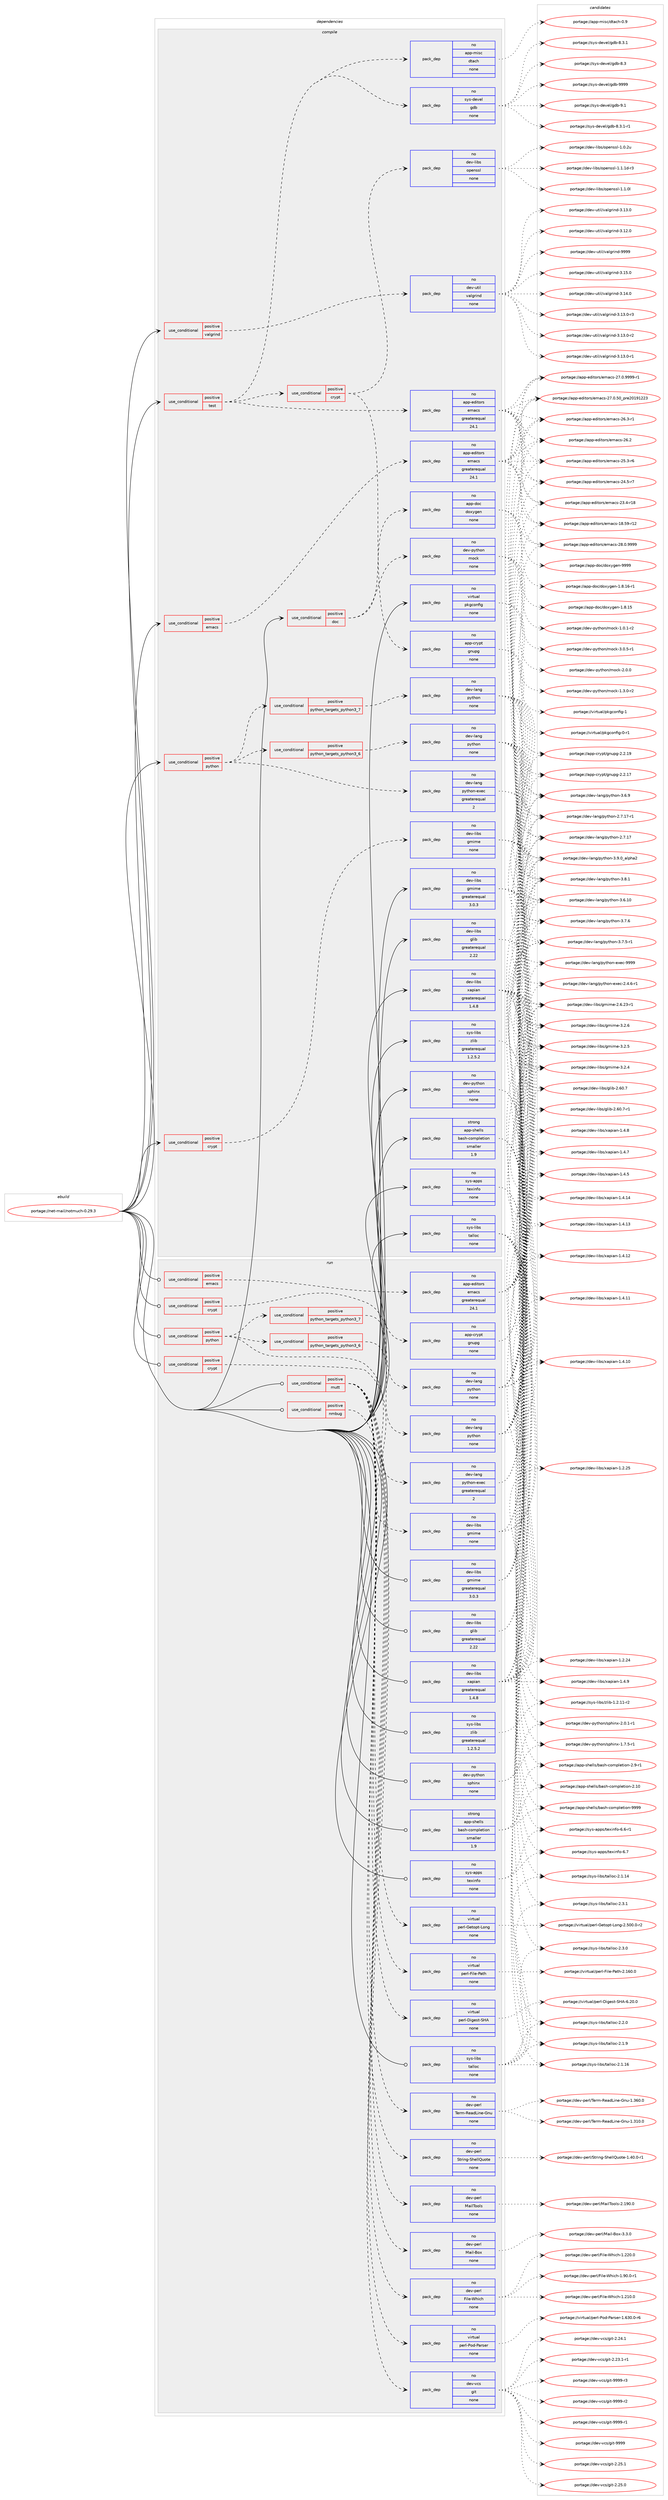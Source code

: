 digraph prolog {

# *************
# Graph options
# *************

newrank=true;
concentrate=true;
compound=true;
graph [rankdir=LR,fontname=Helvetica,fontsize=10,ranksep=1.5];#, ranksep=2.5, nodesep=0.2];
edge  [arrowhead=vee];
node  [fontname=Helvetica,fontsize=10];

# **********
# The ebuild
# **********

subgraph cluster_leftcol {
color=gray;
rank=same;
label=<<i>ebuild</i>>;
id [label="portage://net-mail/notmuch-0.29.3", color=red, width=4, href="../net-mail/notmuch-0.29.3.svg"];
}

# ****************
# The dependencies
# ****************

subgraph cluster_midcol {
color=gray;
label=<<i>dependencies</i>>;
subgraph cluster_compile {
fillcolor="#eeeeee";
style=filled;
label=<<i>compile</i>>;
subgraph cond26946 {
dependency128360 [label=<<TABLE BORDER="0" CELLBORDER="1" CELLSPACING="0" CELLPADDING="4"><TR><TD ROWSPAN="3" CELLPADDING="10">use_conditional</TD></TR><TR><TD>positive</TD></TR><TR><TD>crypt</TD></TR></TABLE>>, shape=none, color=red];
subgraph pack99250 {
dependency128361 [label=<<TABLE BORDER="0" CELLBORDER="1" CELLSPACING="0" CELLPADDING="4" WIDTH="220"><TR><TD ROWSPAN="6" CELLPADDING="30">pack_dep</TD></TR><TR><TD WIDTH="110">no</TD></TR><TR><TD>dev-libs</TD></TR><TR><TD>gmime</TD></TR><TR><TD>none</TD></TR><TR><TD></TD></TR></TABLE>>, shape=none, color=blue];
}
dependency128360:e -> dependency128361:w [weight=20,style="dashed",arrowhead="vee"];
}
id:e -> dependency128360:w [weight=20,style="solid",arrowhead="vee"];
subgraph cond26947 {
dependency128362 [label=<<TABLE BORDER="0" CELLBORDER="1" CELLSPACING="0" CELLPADDING="4"><TR><TD ROWSPAN="3" CELLPADDING="10">use_conditional</TD></TR><TR><TD>positive</TD></TR><TR><TD>doc</TD></TR></TABLE>>, shape=none, color=red];
subgraph pack99251 {
dependency128363 [label=<<TABLE BORDER="0" CELLBORDER="1" CELLSPACING="0" CELLPADDING="4" WIDTH="220"><TR><TD ROWSPAN="6" CELLPADDING="30">pack_dep</TD></TR><TR><TD WIDTH="110">no</TD></TR><TR><TD>app-doc</TD></TR><TR><TD>doxygen</TD></TR><TR><TD>none</TD></TR><TR><TD></TD></TR></TABLE>>, shape=none, color=blue];
}
dependency128362:e -> dependency128363:w [weight=20,style="dashed",arrowhead="vee"];
subgraph pack99252 {
dependency128364 [label=<<TABLE BORDER="0" CELLBORDER="1" CELLSPACING="0" CELLPADDING="4" WIDTH="220"><TR><TD ROWSPAN="6" CELLPADDING="30">pack_dep</TD></TR><TR><TD WIDTH="110">no</TD></TR><TR><TD>dev-python</TD></TR><TR><TD>mock</TD></TR><TR><TD>none</TD></TR><TR><TD></TD></TR></TABLE>>, shape=none, color=blue];
}
dependency128362:e -> dependency128364:w [weight=20,style="dashed",arrowhead="vee"];
}
id:e -> dependency128362:w [weight=20,style="solid",arrowhead="vee"];
subgraph cond26948 {
dependency128365 [label=<<TABLE BORDER="0" CELLBORDER="1" CELLSPACING="0" CELLPADDING="4"><TR><TD ROWSPAN="3" CELLPADDING="10">use_conditional</TD></TR><TR><TD>positive</TD></TR><TR><TD>emacs</TD></TR></TABLE>>, shape=none, color=red];
subgraph pack99253 {
dependency128366 [label=<<TABLE BORDER="0" CELLBORDER="1" CELLSPACING="0" CELLPADDING="4" WIDTH="220"><TR><TD ROWSPAN="6" CELLPADDING="30">pack_dep</TD></TR><TR><TD WIDTH="110">no</TD></TR><TR><TD>app-editors</TD></TR><TR><TD>emacs</TD></TR><TR><TD>greaterequal</TD></TR><TR><TD>24.1</TD></TR></TABLE>>, shape=none, color=blue];
}
dependency128365:e -> dependency128366:w [weight=20,style="dashed",arrowhead="vee"];
}
id:e -> dependency128365:w [weight=20,style="solid",arrowhead="vee"];
subgraph cond26949 {
dependency128367 [label=<<TABLE BORDER="0" CELLBORDER="1" CELLSPACING="0" CELLPADDING="4"><TR><TD ROWSPAN="3" CELLPADDING="10">use_conditional</TD></TR><TR><TD>positive</TD></TR><TR><TD>python</TD></TR></TABLE>>, shape=none, color=red];
subgraph cond26950 {
dependency128368 [label=<<TABLE BORDER="0" CELLBORDER="1" CELLSPACING="0" CELLPADDING="4"><TR><TD ROWSPAN="3" CELLPADDING="10">use_conditional</TD></TR><TR><TD>positive</TD></TR><TR><TD>python_targets_python3_6</TD></TR></TABLE>>, shape=none, color=red];
subgraph pack99254 {
dependency128369 [label=<<TABLE BORDER="0" CELLBORDER="1" CELLSPACING="0" CELLPADDING="4" WIDTH="220"><TR><TD ROWSPAN="6" CELLPADDING="30">pack_dep</TD></TR><TR><TD WIDTH="110">no</TD></TR><TR><TD>dev-lang</TD></TR><TR><TD>python</TD></TR><TR><TD>none</TD></TR><TR><TD></TD></TR></TABLE>>, shape=none, color=blue];
}
dependency128368:e -> dependency128369:w [weight=20,style="dashed",arrowhead="vee"];
}
dependency128367:e -> dependency128368:w [weight=20,style="dashed",arrowhead="vee"];
subgraph cond26951 {
dependency128370 [label=<<TABLE BORDER="0" CELLBORDER="1" CELLSPACING="0" CELLPADDING="4"><TR><TD ROWSPAN="3" CELLPADDING="10">use_conditional</TD></TR><TR><TD>positive</TD></TR><TR><TD>python_targets_python3_7</TD></TR></TABLE>>, shape=none, color=red];
subgraph pack99255 {
dependency128371 [label=<<TABLE BORDER="0" CELLBORDER="1" CELLSPACING="0" CELLPADDING="4" WIDTH="220"><TR><TD ROWSPAN="6" CELLPADDING="30">pack_dep</TD></TR><TR><TD WIDTH="110">no</TD></TR><TR><TD>dev-lang</TD></TR><TR><TD>python</TD></TR><TR><TD>none</TD></TR><TR><TD></TD></TR></TABLE>>, shape=none, color=blue];
}
dependency128370:e -> dependency128371:w [weight=20,style="dashed",arrowhead="vee"];
}
dependency128367:e -> dependency128370:w [weight=20,style="dashed",arrowhead="vee"];
subgraph pack99256 {
dependency128372 [label=<<TABLE BORDER="0" CELLBORDER="1" CELLSPACING="0" CELLPADDING="4" WIDTH="220"><TR><TD ROWSPAN="6" CELLPADDING="30">pack_dep</TD></TR><TR><TD WIDTH="110">no</TD></TR><TR><TD>dev-lang</TD></TR><TR><TD>python-exec</TD></TR><TR><TD>greaterequal</TD></TR><TR><TD>2</TD></TR></TABLE>>, shape=none, color=blue];
}
dependency128367:e -> dependency128372:w [weight=20,style="dashed",arrowhead="vee"];
}
id:e -> dependency128367:w [weight=20,style="solid",arrowhead="vee"];
subgraph cond26952 {
dependency128373 [label=<<TABLE BORDER="0" CELLBORDER="1" CELLSPACING="0" CELLPADDING="4"><TR><TD ROWSPAN="3" CELLPADDING="10">use_conditional</TD></TR><TR><TD>positive</TD></TR><TR><TD>test</TD></TR></TABLE>>, shape=none, color=red];
subgraph pack99257 {
dependency128374 [label=<<TABLE BORDER="0" CELLBORDER="1" CELLSPACING="0" CELLPADDING="4" WIDTH="220"><TR><TD ROWSPAN="6" CELLPADDING="30">pack_dep</TD></TR><TR><TD WIDTH="110">no</TD></TR><TR><TD>app-misc</TD></TR><TR><TD>dtach</TD></TR><TR><TD>none</TD></TR><TR><TD></TD></TR></TABLE>>, shape=none, color=blue];
}
dependency128373:e -> dependency128374:w [weight=20,style="dashed",arrowhead="vee"];
subgraph pack99258 {
dependency128375 [label=<<TABLE BORDER="0" CELLBORDER="1" CELLSPACING="0" CELLPADDING="4" WIDTH="220"><TR><TD ROWSPAN="6" CELLPADDING="30">pack_dep</TD></TR><TR><TD WIDTH="110">no</TD></TR><TR><TD>app-editors</TD></TR><TR><TD>emacs</TD></TR><TR><TD>greaterequal</TD></TR><TR><TD>24.1</TD></TR></TABLE>>, shape=none, color=blue];
}
dependency128373:e -> dependency128375:w [weight=20,style="dashed",arrowhead="vee"];
subgraph pack99259 {
dependency128376 [label=<<TABLE BORDER="0" CELLBORDER="1" CELLSPACING="0" CELLPADDING="4" WIDTH="220"><TR><TD ROWSPAN="6" CELLPADDING="30">pack_dep</TD></TR><TR><TD WIDTH="110">no</TD></TR><TR><TD>sys-devel</TD></TR><TR><TD>gdb</TD></TR><TR><TD>none</TD></TR><TR><TD></TD></TR></TABLE>>, shape=none, color=blue];
}
dependency128373:e -> dependency128376:w [weight=20,style="dashed",arrowhead="vee"];
subgraph cond26953 {
dependency128377 [label=<<TABLE BORDER="0" CELLBORDER="1" CELLSPACING="0" CELLPADDING="4"><TR><TD ROWSPAN="3" CELLPADDING="10">use_conditional</TD></TR><TR><TD>positive</TD></TR><TR><TD>crypt</TD></TR></TABLE>>, shape=none, color=red];
subgraph pack99260 {
dependency128378 [label=<<TABLE BORDER="0" CELLBORDER="1" CELLSPACING="0" CELLPADDING="4" WIDTH="220"><TR><TD ROWSPAN="6" CELLPADDING="30">pack_dep</TD></TR><TR><TD WIDTH="110">no</TD></TR><TR><TD>app-crypt</TD></TR><TR><TD>gnupg</TD></TR><TR><TD>none</TD></TR><TR><TD></TD></TR></TABLE>>, shape=none, color=blue];
}
dependency128377:e -> dependency128378:w [weight=20,style="dashed",arrowhead="vee"];
subgraph pack99261 {
dependency128379 [label=<<TABLE BORDER="0" CELLBORDER="1" CELLSPACING="0" CELLPADDING="4" WIDTH="220"><TR><TD ROWSPAN="6" CELLPADDING="30">pack_dep</TD></TR><TR><TD WIDTH="110">no</TD></TR><TR><TD>dev-libs</TD></TR><TR><TD>openssl</TD></TR><TR><TD>none</TD></TR><TR><TD></TD></TR></TABLE>>, shape=none, color=blue];
}
dependency128377:e -> dependency128379:w [weight=20,style="dashed",arrowhead="vee"];
}
dependency128373:e -> dependency128377:w [weight=20,style="dashed",arrowhead="vee"];
}
id:e -> dependency128373:w [weight=20,style="solid",arrowhead="vee"];
subgraph cond26954 {
dependency128380 [label=<<TABLE BORDER="0" CELLBORDER="1" CELLSPACING="0" CELLPADDING="4"><TR><TD ROWSPAN="3" CELLPADDING="10">use_conditional</TD></TR><TR><TD>positive</TD></TR><TR><TD>valgrind</TD></TR></TABLE>>, shape=none, color=red];
subgraph pack99262 {
dependency128381 [label=<<TABLE BORDER="0" CELLBORDER="1" CELLSPACING="0" CELLPADDING="4" WIDTH="220"><TR><TD ROWSPAN="6" CELLPADDING="30">pack_dep</TD></TR><TR><TD WIDTH="110">no</TD></TR><TR><TD>dev-util</TD></TR><TR><TD>valgrind</TD></TR><TR><TD>none</TD></TR><TR><TD></TD></TR></TABLE>>, shape=none, color=blue];
}
dependency128380:e -> dependency128381:w [weight=20,style="dashed",arrowhead="vee"];
}
id:e -> dependency128380:w [weight=20,style="solid",arrowhead="vee"];
subgraph pack99263 {
dependency128382 [label=<<TABLE BORDER="0" CELLBORDER="1" CELLSPACING="0" CELLPADDING="4" WIDTH="220"><TR><TD ROWSPAN="6" CELLPADDING="30">pack_dep</TD></TR><TR><TD WIDTH="110">no</TD></TR><TR><TD>dev-libs</TD></TR><TR><TD>glib</TD></TR><TR><TD>greaterequal</TD></TR><TR><TD>2.22</TD></TR></TABLE>>, shape=none, color=blue];
}
id:e -> dependency128382:w [weight=20,style="solid",arrowhead="vee"];
subgraph pack99264 {
dependency128383 [label=<<TABLE BORDER="0" CELLBORDER="1" CELLSPACING="0" CELLPADDING="4" WIDTH="220"><TR><TD ROWSPAN="6" CELLPADDING="30">pack_dep</TD></TR><TR><TD WIDTH="110">no</TD></TR><TR><TD>dev-libs</TD></TR><TR><TD>gmime</TD></TR><TR><TD>greaterequal</TD></TR><TR><TD>3.0.3</TD></TR></TABLE>>, shape=none, color=blue];
}
id:e -> dependency128383:w [weight=20,style="solid",arrowhead="vee"];
subgraph pack99265 {
dependency128384 [label=<<TABLE BORDER="0" CELLBORDER="1" CELLSPACING="0" CELLPADDING="4" WIDTH="220"><TR><TD ROWSPAN="6" CELLPADDING="30">pack_dep</TD></TR><TR><TD WIDTH="110">no</TD></TR><TR><TD>dev-libs</TD></TR><TR><TD>xapian</TD></TR><TR><TD>greaterequal</TD></TR><TR><TD>1.4.8</TD></TR></TABLE>>, shape=none, color=blue];
}
id:e -> dependency128384:w [weight=20,style="solid",arrowhead="vee"];
subgraph pack99266 {
dependency128385 [label=<<TABLE BORDER="0" CELLBORDER="1" CELLSPACING="0" CELLPADDING="4" WIDTH="220"><TR><TD ROWSPAN="6" CELLPADDING="30">pack_dep</TD></TR><TR><TD WIDTH="110">no</TD></TR><TR><TD>dev-python</TD></TR><TR><TD>sphinx</TD></TR><TR><TD>none</TD></TR><TR><TD></TD></TR></TABLE>>, shape=none, color=blue];
}
id:e -> dependency128385:w [weight=20,style="solid",arrowhead="vee"];
subgraph pack99267 {
dependency128386 [label=<<TABLE BORDER="0" CELLBORDER="1" CELLSPACING="0" CELLPADDING="4" WIDTH="220"><TR><TD ROWSPAN="6" CELLPADDING="30">pack_dep</TD></TR><TR><TD WIDTH="110">no</TD></TR><TR><TD>sys-apps</TD></TR><TR><TD>texinfo</TD></TR><TR><TD>none</TD></TR><TR><TD></TD></TR></TABLE>>, shape=none, color=blue];
}
id:e -> dependency128386:w [weight=20,style="solid",arrowhead="vee"];
subgraph pack99268 {
dependency128387 [label=<<TABLE BORDER="0" CELLBORDER="1" CELLSPACING="0" CELLPADDING="4" WIDTH="220"><TR><TD ROWSPAN="6" CELLPADDING="30">pack_dep</TD></TR><TR><TD WIDTH="110">no</TD></TR><TR><TD>sys-libs</TD></TR><TR><TD>talloc</TD></TR><TR><TD>none</TD></TR><TR><TD></TD></TR></TABLE>>, shape=none, color=blue];
}
id:e -> dependency128387:w [weight=20,style="solid",arrowhead="vee"];
subgraph pack99269 {
dependency128388 [label=<<TABLE BORDER="0" CELLBORDER="1" CELLSPACING="0" CELLPADDING="4" WIDTH="220"><TR><TD ROWSPAN="6" CELLPADDING="30">pack_dep</TD></TR><TR><TD WIDTH="110">no</TD></TR><TR><TD>sys-libs</TD></TR><TR><TD>zlib</TD></TR><TR><TD>greaterequal</TD></TR><TR><TD>1.2.5.2</TD></TR></TABLE>>, shape=none, color=blue];
}
id:e -> dependency128388:w [weight=20,style="solid",arrowhead="vee"];
subgraph pack99270 {
dependency128389 [label=<<TABLE BORDER="0" CELLBORDER="1" CELLSPACING="0" CELLPADDING="4" WIDTH="220"><TR><TD ROWSPAN="6" CELLPADDING="30">pack_dep</TD></TR><TR><TD WIDTH="110">no</TD></TR><TR><TD>virtual</TD></TR><TR><TD>pkgconfig</TD></TR><TR><TD>none</TD></TR><TR><TD></TD></TR></TABLE>>, shape=none, color=blue];
}
id:e -> dependency128389:w [weight=20,style="solid",arrowhead="vee"];
subgraph pack99271 {
dependency128390 [label=<<TABLE BORDER="0" CELLBORDER="1" CELLSPACING="0" CELLPADDING="4" WIDTH="220"><TR><TD ROWSPAN="6" CELLPADDING="30">pack_dep</TD></TR><TR><TD WIDTH="110">strong</TD></TR><TR><TD>app-shells</TD></TR><TR><TD>bash-completion</TD></TR><TR><TD>smaller</TD></TR><TR><TD>1.9</TD></TR></TABLE>>, shape=none, color=blue];
}
id:e -> dependency128390:w [weight=20,style="solid",arrowhead="vee"];
}
subgraph cluster_compileandrun {
fillcolor="#eeeeee";
style=filled;
label=<<i>compile and run</i>>;
}
subgraph cluster_run {
fillcolor="#eeeeee";
style=filled;
label=<<i>run</i>>;
subgraph cond26955 {
dependency128391 [label=<<TABLE BORDER="0" CELLBORDER="1" CELLSPACING="0" CELLPADDING="4"><TR><TD ROWSPAN="3" CELLPADDING="10">use_conditional</TD></TR><TR><TD>positive</TD></TR><TR><TD>crypt</TD></TR></TABLE>>, shape=none, color=red];
subgraph pack99272 {
dependency128392 [label=<<TABLE BORDER="0" CELLBORDER="1" CELLSPACING="0" CELLPADDING="4" WIDTH="220"><TR><TD ROWSPAN="6" CELLPADDING="30">pack_dep</TD></TR><TR><TD WIDTH="110">no</TD></TR><TR><TD>app-crypt</TD></TR><TR><TD>gnupg</TD></TR><TR><TD>none</TD></TR><TR><TD></TD></TR></TABLE>>, shape=none, color=blue];
}
dependency128391:e -> dependency128392:w [weight=20,style="dashed",arrowhead="vee"];
}
id:e -> dependency128391:w [weight=20,style="solid",arrowhead="odot"];
subgraph cond26956 {
dependency128393 [label=<<TABLE BORDER="0" CELLBORDER="1" CELLSPACING="0" CELLPADDING="4"><TR><TD ROWSPAN="3" CELLPADDING="10">use_conditional</TD></TR><TR><TD>positive</TD></TR><TR><TD>crypt</TD></TR></TABLE>>, shape=none, color=red];
subgraph pack99273 {
dependency128394 [label=<<TABLE BORDER="0" CELLBORDER="1" CELLSPACING="0" CELLPADDING="4" WIDTH="220"><TR><TD ROWSPAN="6" CELLPADDING="30">pack_dep</TD></TR><TR><TD WIDTH="110">no</TD></TR><TR><TD>dev-libs</TD></TR><TR><TD>gmime</TD></TR><TR><TD>none</TD></TR><TR><TD></TD></TR></TABLE>>, shape=none, color=blue];
}
dependency128393:e -> dependency128394:w [weight=20,style="dashed",arrowhead="vee"];
}
id:e -> dependency128393:w [weight=20,style="solid",arrowhead="odot"];
subgraph cond26957 {
dependency128395 [label=<<TABLE BORDER="0" CELLBORDER="1" CELLSPACING="0" CELLPADDING="4"><TR><TD ROWSPAN="3" CELLPADDING="10">use_conditional</TD></TR><TR><TD>positive</TD></TR><TR><TD>emacs</TD></TR></TABLE>>, shape=none, color=red];
subgraph pack99274 {
dependency128396 [label=<<TABLE BORDER="0" CELLBORDER="1" CELLSPACING="0" CELLPADDING="4" WIDTH="220"><TR><TD ROWSPAN="6" CELLPADDING="30">pack_dep</TD></TR><TR><TD WIDTH="110">no</TD></TR><TR><TD>app-editors</TD></TR><TR><TD>emacs</TD></TR><TR><TD>greaterequal</TD></TR><TR><TD>24.1</TD></TR></TABLE>>, shape=none, color=blue];
}
dependency128395:e -> dependency128396:w [weight=20,style="dashed",arrowhead="vee"];
}
id:e -> dependency128395:w [weight=20,style="solid",arrowhead="odot"];
subgraph cond26958 {
dependency128397 [label=<<TABLE BORDER="0" CELLBORDER="1" CELLSPACING="0" CELLPADDING="4"><TR><TD ROWSPAN="3" CELLPADDING="10">use_conditional</TD></TR><TR><TD>positive</TD></TR><TR><TD>mutt</TD></TR></TABLE>>, shape=none, color=red];
subgraph pack99275 {
dependency128398 [label=<<TABLE BORDER="0" CELLBORDER="1" CELLSPACING="0" CELLPADDING="4" WIDTH="220"><TR><TD ROWSPAN="6" CELLPADDING="30">pack_dep</TD></TR><TR><TD WIDTH="110">no</TD></TR><TR><TD>dev-perl</TD></TR><TR><TD>File-Which</TD></TR><TR><TD>none</TD></TR><TR><TD></TD></TR></TABLE>>, shape=none, color=blue];
}
dependency128397:e -> dependency128398:w [weight=20,style="dashed",arrowhead="vee"];
subgraph pack99276 {
dependency128399 [label=<<TABLE BORDER="0" CELLBORDER="1" CELLSPACING="0" CELLPADDING="4" WIDTH="220"><TR><TD ROWSPAN="6" CELLPADDING="30">pack_dep</TD></TR><TR><TD WIDTH="110">no</TD></TR><TR><TD>dev-perl</TD></TR><TR><TD>Mail-Box</TD></TR><TR><TD>none</TD></TR><TR><TD></TD></TR></TABLE>>, shape=none, color=blue];
}
dependency128397:e -> dependency128399:w [weight=20,style="dashed",arrowhead="vee"];
subgraph pack99277 {
dependency128400 [label=<<TABLE BORDER="0" CELLBORDER="1" CELLSPACING="0" CELLPADDING="4" WIDTH="220"><TR><TD ROWSPAN="6" CELLPADDING="30">pack_dep</TD></TR><TR><TD WIDTH="110">no</TD></TR><TR><TD>dev-perl</TD></TR><TR><TD>MailTools</TD></TR><TR><TD>none</TD></TR><TR><TD></TD></TR></TABLE>>, shape=none, color=blue];
}
dependency128397:e -> dependency128400:w [weight=20,style="dashed",arrowhead="vee"];
subgraph pack99278 {
dependency128401 [label=<<TABLE BORDER="0" CELLBORDER="1" CELLSPACING="0" CELLPADDING="4" WIDTH="220"><TR><TD ROWSPAN="6" CELLPADDING="30">pack_dep</TD></TR><TR><TD WIDTH="110">no</TD></TR><TR><TD>dev-perl</TD></TR><TR><TD>String-ShellQuote</TD></TR><TR><TD>none</TD></TR><TR><TD></TD></TR></TABLE>>, shape=none, color=blue];
}
dependency128397:e -> dependency128401:w [weight=20,style="dashed",arrowhead="vee"];
subgraph pack99279 {
dependency128402 [label=<<TABLE BORDER="0" CELLBORDER="1" CELLSPACING="0" CELLPADDING="4" WIDTH="220"><TR><TD ROWSPAN="6" CELLPADDING="30">pack_dep</TD></TR><TR><TD WIDTH="110">no</TD></TR><TR><TD>dev-perl</TD></TR><TR><TD>Term-ReadLine-Gnu</TD></TR><TR><TD>none</TD></TR><TR><TD></TD></TR></TABLE>>, shape=none, color=blue];
}
dependency128397:e -> dependency128402:w [weight=20,style="dashed",arrowhead="vee"];
subgraph pack99280 {
dependency128403 [label=<<TABLE BORDER="0" CELLBORDER="1" CELLSPACING="0" CELLPADDING="4" WIDTH="220"><TR><TD ROWSPAN="6" CELLPADDING="30">pack_dep</TD></TR><TR><TD WIDTH="110">no</TD></TR><TR><TD>virtual</TD></TR><TR><TD>perl-Digest-SHA</TD></TR><TR><TD>none</TD></TR><TR><TD></TD></TR></TABLE>>, shape=none, color=blue];
}
dependency128397:e -> dependency128403:w [weight=20,style="dashed",arrowhead="vee"];
subgraph pack99281 {
dependency128404 [label=<<TABLE BORDER="0" CELLBORDER="1" CELLSPACING="0" CELLPADDING="4" WIDTH="220"><TR><TD ROWSPAN="6" CELLPADDING="30">pack_dep</TD></TR><TR><TD WIDTH="110">no</TD></TR><TR><TD>virtual</TD></TR><TR><TD>perl-File-Path</TD></TR><TR><TD>none</TD></TR><TR><TD></TD></TR></TABLE>>, shape=none, color=blue];
}
dependency128397:e -> dependency128404:w [weight=20,style="dashed",arrowhead="vee"];
subgraph pack99282 {
dependency128405 [label=<<TABLE BORDER="0" CELLBORDER="1" CELLSPACING="0" CELLPADDING="4" WIDTH="220"><TR><TD ROWSPAN="6" CELLPADDING="30">pack_dep</TD></TR><TR><TD WIDTH="110">no</TD></TR><TR><TD>virtual</TD></TR><TR><TD>perl-Getopt-Long</TD></TR><TR><TD>none</TD></TR><TR><TD></TD></TR></TABLE>>, shape=none, color=blue];
}
dependency128397:e -> dependency128405:w [weight=20,style="dashed",arrowhead="vee"];
subgraph pack99283 {
dependency128406 [label=<<TABLE BORDER="0" CELLBORDER="1" CELLSPACING="0" CELLPADDING="4" WIDTH="220"><TR><TD ROWSPAN="6" CELLPADDING="30">pack_dep</TD></TR><TR><TD WIDTH="110">no</TD></TR><TR><TD>virtual</TD></TR><TR><TD>perl-Pod-Parser</TD></TR><TR><TD>none</TD></TR><TR><TD></TD></TR></TABLE>>, shape=none, color=blue];
}
dependency128397:e -> dependency128406:w [weight=20,style="dashed",arrowhead="vee"];
}
id:e -> dependency128397:w [weight=20,style="solid",arrowhead="odot"];
subgraph cond26959 {
dependency128407 [label=<<TABLE BORDER="0" CELLBORDER="1" CELLSPACING="0" CELLPADDING="4"><TR><TD ROWSPAN="3" CELLPADDING="10">use_conditional</TD></TR><TR><TD>positive</TD></TR><TR><TD>nmbug</TD></TR></TABLE>>, shape=none, color=red];
subgraph pack99284 {
dependency128408 [label=<<TABLE BORDER="0" CELLBORDER="1" CELLSPACING="0" CELLPADDING="4" WIDTH="220"><TR><TD ROWSPAN="6" CELLPADDING="30">pack_dep</TD></TR><TR><TD WIDTH="110">no</TD></TR><TR><TD>dev-vcs</TD></TR><TR><TD>git</TD></TR><TR><TD>none</TD></TR><TR><TD></TD></TR></TABLE>>, shape=none, color=blue];
}
dependency128407:e -> dependency128408:w [weight=20,style="dashed",arrowhead="vee"];
}
id:e -> dependency128407:w [weight=20,style="solid",arrowhead="odot"];
subgraph cond26960 {
dependency128409 [label=<<TABLE BORDER="0" CELLBORDER="1" CELLSPACING="0" CELLPADDING="4"><TR><TD ROWSPAN="3" CELLPADDING="10">use_conditional</TD></TR><TR><TD>positive</TD></TR><TR><TD>python</TD></TR></TABLE>>, shape=none, color=red];
subgraph cond26961 {
dependency128410 [label=<<TABLE BORDER="0" CELLBORDER="1" CELLSPACING="0" CELLPADDING="4"><TR><TD ROWSPAN="3" CELLPADDING="10">use_conditional</TD></TR><TR><TD>positive</TD></TR><TR><TD>python_targets_python3_6</TD></TR></TABLE>>, shape=none, color=red];
subgraph pack99285 {
dependency128411 [label=<<TABLE BORDER="0" CELLBORDER="1" CELLSPACING="0" CELLPADDING="4" WIDTH="220"><TR><TD ROWSPAN="6" CELLPADDING="30">pack_dep</TD></TR><TR><TD WIDTH="110">no</TD></TR><TR><TD>dev-lang</TD></TR><TR><TD>python</TD></TR><TR><TD>none</TD></TR><TR><TD></TD></TR></TABLE>>, shape=none, color=blue];
}
dependency128410:e -> dependency128411:w [weight=20,style="dashed",arrowhead="vee"];
}
dependency128409:e -> dependency128410:w [weight=20,style="dashed",arrowhead="vee"];
subgraph cond26962 {
dependency128412 [label=<<TABLE BORDER="0" CELLBORDER="1" CELLSPACING="0" CELLPADDING="4"><TR><TD ROWSPAN="3" CELLPADDING="10">use_conditional</TD></TR><TR><TD>positive</TD></TR><TR><TD>python_targets_python3_7</TD></TR></TABLE>>, shape=none, color=red];
subgraph pack99286 {
dependency128413 [label=<<TABLE BORDER="0" CELLBORDER="1" CELLSPACING="0" CELLPADDING="4" WIDTH="220"><TR><TD ROWSPAN="6" CELLPADDING="30">pack_dep</TD></TR><TR><TD WIDTH="110">no</TD></TR><TR><TD>dev-lang</TD></TR><TR><TD>python</TD></TR><TR><TD>none</TD></TR><TR><TD></TD></TR></TABLE>>, shape=none, color=blue];
}
dependency128412:e -> dependency128413:w [weight=20,style="dashed",arrowhead="vee"];
}
dependency128409:e -> dependency128412:w [weight=20,style="dashed",arrowhead="vee"];
subgraph pack99287 {
dependency128414 [label=<<TABLE BORDER="0" CELLBORDER="1" CELLSPACING="0" CELLPADDING="4" WIDTH="220"><TR><TD ROWSPAN="6" CELLPADDING="30">pack_dep</TD></TR><TR><TD WIDTH="110">no</TD></TR><TR><TD>dev-lang</TD></TR><TR><TD>python-exec</TD></TR><TR><TD>greaterequal</TD></TR><TR><TD>2</TD></TR></TABLE>>, shape=none, color=blue];
}
dependency128409:e -> dependency128414:w [weight=20,style="dashed",arrowhead="vee"];
}
id:e -> dependency128409:w [weight=20,style="solid",arrowhead="odot"];
subgraph pack99288 {
dependency128415 [label=<<TABLE BORDER="0" CELLBORDER="1" CELLSPACING="0" CELLPADDING="4" WIDTH="220"><TR><TD ROWSPAN="6" CELLPADDING="30">pack_dep</TD></TR><TR><TD WIDTH="110">no</TD></TR><TR><TD>dev-libs</TD></TR><TR><TD>glib</TD></TR><TR><TD>greaterequal</TD></TR><TR><TD>2.22</TD></TR></TABLE>>, shape=none, color=blue];
}
id:e -> dependency128415:w [weight=20,style="solid",arrowhead="odot"];
subgraph pack99289 {
dependency128416 [label=<<TABLE BORDER="0" CELLBORDER="1" CELLSPACING="0" CELLPADDING="4" WIDTH="220"><TR><TD ROWSPAN="6" CELLPADDING="30">pack_dep</TD></TR><TR><TD WIDTH="110">no</TD></TR><TR><TD>dev-libs</TD></TR><TR><TD>gmime</TD></TR><TR><TD>greaterequal</TD></TR><TR><TD>3.0.3</TD></TR></TABLE>>, shape=none, color=blue];
}
id:e -> dependency128416:w [weight=20,style="solid",arrowhead="odot"];
subgraph pack99290 {
dependency128417 [label=<<TABLE BORDER="0" CELLBORDER="1" CELLSPACING="0" CELLPADDING="4" WIDTH="220"><TR><TD ROWSPAN="6" CELLPADDING="30">pack_dep</TD></TR><TR><TD WIDTH="110">no</TD></TR><TR><TD>dev-libs</TD></TR><TR><TD>xapian</TD></TR><TR><TD>greaterequal</TD></TR><TR><TD>1.4.8</TD></TR></TABLE>>, shape=none, color=blue];
}
id:e -> dependency128417:w [weight=20,style="solid",arrowhead="odot"];
subgraph pack99291 {
dependency128418 [label=<<TABLE BORDER="0" CELLBORDER="1" CELLSPACING="0" CELLPADDING="4" WIDTH="220"><TR><TD ROWSPAN="6" CELLPADDING="30">pack_dep</TD></TR><TR><TD WIDTH="110">no</TD></TR><TR><TD>dev-python</TD></TR><TR><TD>sphinx</TD></TR><TR><TD>none</TD></TR><TR><TD></TD></TR></TABLE>>, shape=none, color=blue];
}
id:e -> dependency128418:w [weight=20,style="solid",arrowhead="odot"];
subgraph pack99292 {
dependency128419 [label=<<TABLE BORDER="0" CELLBORDER="1" CELLSPACING="0" CELLPADDING="4" WIDTH="220"><TR><TD ROWSPAN="6" CELLPADDING="30">pack_dep</TD></TR><TR><TD WIDTH="110">no</TD></TR><TR><TD>sys-apps</TD></TR><TR><TD>texinfo</TD></TR><TR><TD>none</TD></TR><TR><TD></TD></TR></TABLE>>, shape=none, color=blue];
}
id:e -> dependency128419:w [weight=20,style="solid",arrowhead="odot"];
subgraph pack99293 {
dependency128420 [label=<<TABLE BORDER="0" CELLBORDER="1" CELLSPACING="0" CELLPADDING="4" WIDTH="220"><TR><TD ROWSPAN="6" CELLPADDING="30">pack_dep</TD></TR><TR><TD WIDTH="110">no</TD></TR><TR><TD>sys-libs</TD></TR><TR><TD>talloc</TD></TR><TR><TD>none</TD></TR><TR><TD></TD></TR></TABLE>>, shape=none, color=blue];
}
id:e -> dependency128420:w [weight=20,style="solid",arrowhead="odot"];
subgraph pack99294 {
dependency128421 [label=<<TABLE BORDER="0" CELLBORDER="1" CELLSPACING="0" CELLPADDING="4" WIDTH="220"><TR><TD ROWSPAN="6" CELLPADDING="30">pack_dep</TD></TR><TR><TD WIDTH="110">no</TD></TR><TR><TD>sys-libs</TD></TR><TR><TD>zlib</TD></TR><TR><TD>greaterequal</TD></TR><TR><TD>1.2.5.2</TD></TR></TABLE>>, shape=none, color=blue];
}
id:e -> dependency128421:w [weight=20,style="solid",arrowhead="odot"];
subgraph pack99295 {
dependency128422 [label=<<TABLE BORDER="0" CELLBORDER="1" CELLSPACING="0" CELLPADDING="4" WIDTH="220"><TR><TD ROWSPAN="6" CELLPADDING="30">pack_dep</TD></TR><TR><TD WIDTH="110">strong</TD></TR><TR><TD>app-shells</TD></TR><TR><TD>bash-completion</TD></TR><TR><TD>smaller</TD></TR><TR><TD>1.9</TD></TR></TABLE>>, shape=none, color=blue];
}
id:e -> dependency128422:w [weight=20,style="solid",arrowhead="odot"];
}
}

# **************
# The candidates
# **************

subgraph cluster_choices {
rank=same;
color=gray;
label=<<i>candidates</i>>;

subgraph choice99250 {
color=black;
nodesep=1;
choice100101118451081059811547103109105109101455146504654 [label="portage://dev-libs/gmime-3.2.6", color=red, width=4,href="../dev-libs/gmime-3.2.6.svg"];
choice100101118451081059811547103109105109101455146504653 [label="portage://dev-libs/gmime-3.2.5", color=red, width=4,href="../dev-libs/gmime-3.2.5.svg"];
choice100101118451081059811547103109105109101455146504652 [label="portage://dev-libs/gmime-3.2.4", color=red, width=4,href="../dev-libs/gmime-3.2.4.svg"];
choice100101118451081059811547103109105109101455046544650514511449 [label="portage://dev-libs/gmime-2.6.23-r1", color=red, width=4,href="../dev-libs/gmime-2.6.23-r1.svg"];
dependency128361:e -> choice100101118451081059811547103109105109101455146504654:w [style=dotted,weight="100"];
dependency128361:e -> choice100101118451081059811547103109105109101455146504653:w [style=dotted,weight="100"];
dependency128361:e -> choice100101118451081059811547103109105109101455146504652:w [style=dotted,weight="100"];
dependency128361:e -> choice100101118451081059811547103109105109101455046544650514511449:w [style=dotted,weight="100"];
}
subgraph choice99251 {
color=black;
nodesep=1;
choice971121124510011199471001111201211031011104557575757 [label="portage://app-doc/doxygen-9999", color=red, width=4,href="../app-doc/doxygen-9999.svg"];
choice97112112451001119947100111120121103101110454946564649544511449 [label="portage://app-doc/doxygen-1.8.16-r1", color=red, width=4,href="../app-doc/doxygen-1.8.16-r1.svg"];
choice9711211245100111994710011112012110310111045494656464953 [label="portage://app-doc/doxygen-1.8.15", color=red, width=4,href="../app-doc/doxygen-1.8.15.svg"];
dependency128363:e -> choice971121124510011199471001111201211031011104557575757:w [style=dotted,weight="100"];
dependency128363:e -> choice97112112451001119947100111120121103101110454946564649544511449:w [style=dotted,weight="100"];
dependency128363:e -> choice9711211245100111994710011112012110310111045494656464953:w [style=dotted,weight="100"];
}
subgraph choice99252 {
color=black;
nodesep=1;
choice1001011184511212111610411111047109111991074551464846534511449 [label="portage://dev-python/mock-3.0.5-r1", color=red, width=4,href="../dev-python/mock-3.0.5-r1.svg"];
choice100101118451121211161041111104710911199107455046484648 [label="portage://dev-python/mock-2.0.0", color=red, width=4,href="../dev-python/mock-2.0.0.svg"];
choice1001011184511212111610411111047109111991074549465146484511450 [label="portage://dev-python/mock-1.3.0-r2", color=red, width=4,href="../dev-python/mock-1.3.0-r2.svg"];
choice1001011184511212111610411111047109111991074549464846494511450 [label="portage://dev-python/mock-1.0.1-r2", color=red, width=4,href="../dev-python/mock-1.0.1-r2.svg"];
dependency128364:e -> choice1001011184511212111610411111047109111991074551464846534511449:w [style=dotted,weight="100"];
dependency128364:e -> choice100101118451121211161041111104710911199107455046484648:w [style=dotted,weight="100"];
dependency128364:e -> choice1001011184511212111610411111047109111991074549465146484511450:w [style=dotted,weight="100"];
dependency128364:e -> choice1001011184511212111610411111047109111991074549464846494511450:w [style=dotted,weight="100"];
}
subgraph choice99253 {
color=black;
nodesep=1;
choice971121124510110010511611111411547101109979911545505646484657575757 [label="portage://app-editors/emacs-28.0.9999", color=red, width=4,href="../app-editors/emacs-28.0.9999.svg"];
choice9711211245101100105116111114115471011099799115455055464846575757574511449 [label="portage://app-editors/emacs-27.0.9999-r1", color=red, width=4,href="../app-editors/emacs-27.0.9999-r1.svg"];
choice97112112451011001051161111141154710110997991154550554648465348951121141015048495749505051 [label="portage://app-editors/emacs-27.0.50_pre20191223", color=red, width=4,href="../app-editors/emacs-27.0.50_pre20191223.svg"];
choice971121124510110010511611111411547101109979911545505446514511449 [label="portage://app-editors/emacs-26.3-r1", color=red, width=4,href="../app-editors/emacs-26.3-r1.svg"];
choice97112112451011001051161111141154710110997991154550544650 [label="portage://app-editors/emacs-26.2", color=red, width=4,href="../app-editors/emacs-26.2.svg"];
choice971121124510110010511611111411547101109979911545505346514511454 [label="portage://app-editors/emacs-25.3-r6", color=red, width=4,href="../app-editors/emacs-25.3-r6.svg"];
choice971121124510110010511611111411547101109979911545505246534511455 [label="portage://app-editors/emacs-24.5-r7", color=red, width=4,href="../app-editors/emacs-24.5-r7.svg"];
choice97112112451011001051161111141154710110997991154550514652451144956 [label="portage://app-editors/emacs-23.4-r18", color=red, width=4,href="../app-editors/emacs-23.4-r18.svg"];
choice9711211245101100105116111114115471011099799115454956465357451144950 [label="portage://app-editors/emacs-18.59-r12", color=red, width=4,href="../app-editors/emacs-18.59-r12.svg"];
dependency128366:e -> choice971121124510110010511611111411547101109979911545505646484657575757:w [style=dotted,weight="100"];
dependency128366:e -> choice9711211245101100105116111114115471011099799115455055464846575757574511449:w [style=dotted,weight="100"];
dependency128366:e -> choice97112112451011001051161111141154710110997991154550554648465348951121141015048495749505051:w [style=dotted,weight="100"];
dependency128366:e -> choice971121124510110010511611111411547101109979911545505446514511449:w [style=dotted,weight="100"];
dependency128366:e -> choice97112112451011001051161111141154710110997991154550544650:w [style=dotted,weight="100"];
dependency128366:e -> choice971121124510110010511611111411547101109979911545505346514511454:w [style=dotted,weight="100"];
dependency128366:e -> choice971121124510110010511611111411547101109979911545505246534511455:w [style=dotted,weight="100"];
dependency128366:e -> choice97112112451011001051161111141154710110997991154550514652451144956:w [style=dotted,weight="100"];
dependency128366:e -> choice9711211245101100105116111114115471011099799115454956465357451144950:w [style=dotted,weight="100"];
}
subgraph choice99254 {
color=black;
nodesep=1;
choice10010111845108971101034711212111610411111045514657464895971081121049750 [label="portage://dev-lang/python-3.9.0_alpha2", color=red, width=4,href="../dev-lang/python-3.9.0_alpha2.svg"];
choice100101118451089711010347112121116104111110455146564649 [label="portage://dev-lang/python-3.8.1", color=red, width=4,href="../dev-lang/python-3.8.1.svg"];
choice100101118451089711010347112121116104111110455146554654 [label="portage://dev-lang/python-3.7.6", color=red, width=4,href="../dev-lang/python-3.7.6.svg"];
choice1001011184510897110103471121211161041111104551465546534511449 [label="portage://dev-lang/python-3.7.5-r1", color=red, width=4,href="../dev-lang/python-3.7.5-r1.svg"];
choice100101118451089711010347112121116104111110455146544657 [label="portage://dev-lang/python-3.6.9", color=red, width=4,href="../dev-lang/python-3.6.9.svg"];
choice10010111845108971101034711212111610411111045514654464948 [label="portage://dev-lang/python-3.6.10", color=red, width=4,href="../dev-lang/python-3.6.10.svg"];
choice100101118451089711010347112121116104111110455046554649554511449 [label="portage://dev-lang/python-2.7.17-r1", color=red, width=4,href="../dev-lang/python-2.7.17-r1.svg"];
choice10010111845108971101034711212111610411111045504655464955 [label="portage://dev-lang/python-2.7.17", color=red, width=4,href="../dev-lang/python-2.7.17.svg"];
dependency128369:e -> choice10010111845108971101034711212111610411111045514657464895971081121049750:w [style=dotted,weight="100"];
dependency128369:e -> choice100101118451089711010347112121116104111110455146564649:w [style=dotted,weight="100"];
dependency128369:e -> choice100101118451089711010347112121116104111110455146554654:w [style=dotted,weight="100"];
dependency128369:e -> choice1001011184510897110103471121211161041111104551465546534511449:w [style=dotted,weight="100"];
dependency128369:e -> choice100101118451089711010347112121116104111110455146544657:w [style=dotted,weight="100"];
dependency128369:e -> choice10010111845108971101034711212111610411111045514654464948:w [style=dotted,weight="100"];
dependency128369:e -> choice100101118451089711010347112121116104111110455046554649554511449:w [style=dotted,weight="100"];
dependency128369:e -> choice10010111845108971101034711212111610411111045504655464955:w [style=dotted,weight="100"];
}
subgraph choice99255 {
color=black;
nodesep=1;
choice10010111845108971101034711212111610411111045514657464895971081121049750 [label="portage://dev-lang/python-3.9.0_alpha2", color=red, width=4,href="../dev-lang/python-3.9.0_alpha2.svg"];
choice100101118451089711010347112121116104111110455146564649 [label="portage://dev-lang/python-3.8.1", color=red, width=4,href="../dev-lang/python-3.8.1.svg"];
choice100101118451089711010347112121116104111110455146554654 [label="portage://dev-lang/python-3.7.6", color=red, width=4,href="../dev-lang/python-3.7.6.svg"];
choice1001011184510897110103471121211161041111104551465546534511449 [label="portage://dev-lang/python-3.7.5-r1", color=red, width=4,href="../dev-lang/python-3.7.5-r1.svg"];
choice100101118451089711010347112121116104111110455146544657 [label="portage://dev-lang/python-3.6.9", color=red, width=4,href="../dev-lang/python-3.6.9.svg"];
choice10010111845108971101034711212111610411111045514654464948 [label="portage://dev-lang/python-3.6.10", color=red, width=4,href="../dev-lang/python-3.6.10.svg"];
choice100101118451089711010347112121116104111110455046554649554511449 [label="portage://dev-lang/python-2.7.17-r1", color=red, width=4,href="../dev-lang/python-2.7.17-r1.svg"];
choice10010111845108971101034711212111610411111045504655464955 [label="portage://dev-lang/python-2.7.17", color=red, width=4,href="../dev-lang/python-2.7.17.svg"];
dependency128371:e -> choice10010111845108971101034711212111610411111045514657464895971081121049750:w [style=dotted,weight="100"];
dependency128371:e -> choice100101118451089711010347112121116104111110455146564649:w [style=dotted,weight="100"];
dependency128371:e -> choice100101118451089711010347112121116104111110455146554654:w [style=dotted,weight="100"];
dependency128371:e -> choice1001011184510897110103471121211161041111104551465546534511449:w [style=dotted,weight="100"];
dependency128371:e -> choice100101118451089711010347112121116104111110455146544657:w [style=dotted,weight="100"];
dependency128371:e -> choice10010111845108971101034711212111610411111045514654464948:w [style=dotted,weight="100"];
dependency128371:e -> choice100101118451089711010347112121116104111110455046554649554511449:w [style=dotted,weight="100"];
dependency128371:e -> choice10010111845108971101034711212111610411111045504655464955:w [style=dotted,weight="100"];
}
subgraph choice99256 {
color=black;
nodesep=1;
choice10010111845108971101034711212111610411111045101120101994557575757 [label="portage://dev-lang/python-exec-9999", color=red, width=4,href="../dev-lang/python-exec-9999.svg"];
choice10010111845108971101034711212111610411111045101120101994550465246544511449 [label="portage://dev-lang/python-exec-2.4.6-r1", color=red, width=4,href="../dev-lang/python-exec-2.4.6-r1.svg"];
dependency128372:e -> choice10010111845108971101034711212111610411111045101120101994557575757:w [style=dotted,weight="100"];
dependency128372:e -> choice10010111845108971101034711212111610411111045101120101994550465246544511449:w [style=dotted,weight="100"];
}
subgraph choice99257 {
color=black;
nodesep=1;
choice97112112451091051159947100116979910445484657 [label="portage://app-misc/dtach-0.9", color=red, width=4,href="../app-misc/dtach-0.9.svg"];
dependency128374:e -> choice97112112451091051159947100116979910445484657:w [style=dotted,weight="100"];
}
subgraph choice99258 {
color=black;
nodesep=1;
choice971121124510110010511611111411547101109979911545505646484657575757 [label="portage://app-editors/emacs-28.0.9999", color=red, width=4,href="../app-editors/emacs-28.0.9999.svg"];
choice9711211245101100105116111114115471011099799115455055464846575757574511449 [label="portage://app-editors/emacs-27.0.9999-r1", color=red, width=4,href="../app-editors/emacs-27.0.9999-r1.svg"];
choice97112112451011001051161111141154710110997991154550554648465348951121141015048495749505051 [label="portage://app-editors/emacs-27.0.50_pre20191223", color=red, width=4,href="../app-editors/emacs-27.0.50_pre20191223.svg"];
choice971121124510110010511611111411547101109979911545505446514511449 [label="portage://app-editors/emacs-26.3-r1", color=red, width=4,href="../app-editors/emacs-26.3-r1.svg"];
choice97112112451011001051161111141154710110997991154550544650 [label="portage://app-editors/emacs-26.2", color=red, width=4,href="../app-editors/emacs-26.2.svg"];
choice971121124510110010511611111411547101109979911545505346514511454 [label="portage://app-editors/emacs-25.3-r6", color=red, width=4,href="../app-editors/emacs-25.3-r6.svg"];
choice971121124510110010511611111411547101109979911545505246534511455 [label="portage://app-editors/emacs-24.5-r7", color=red, width=4,href="../app-editors/emacs-24.5-r7.svg"];
choice97112112451011001051161111141154710110997991154550514652451144956 [label="portage://app-editors/emacs-23.4-r18", color=red, width=4,href="../app-editors/emacs-23.4-r18.svg"];
choice9711211245101100105116111114115471011099799115454956465357451144950 [label="portage://app-editors/emacs-18.59-r12", color=red, width=4,href="../app-editors/emacs-18.59-r12.svg"];
dependency128375:e -> choice971121124510110010511611111411547101109979911545505646484657575757:w [style=dotted,weight="100"];
dependency128375:e -> choice9711211245101100105116111114115471011099799115455055464846575757574511449:w [style=dotted,weight="100"];
dependency128375:e -> choice97112112451011001051161111141154710110997991154550554648465348951121141015048495749505051:w [style=dotted,weight="100"];
dependency128375:e -> choice971121124510110010511611111411547101109979911545505446514511449:w [style=dotted,weight="100"];
dependency128375:e -> choice97112112451011001051161111141154710110997991154550544650:w [style=dotted,weight="100"];
dependency128375:e -> choice971121124510110010511611111411547101109979911545505346514511454:w [style=dotted,weight="100"];
dependency128375:e -> choice971121124510110010511611111411547101109979911545505246534511455:w [style=dotted,weight="100"];
dependency128375:e -> choice97112112451011001051161111141154710110997991154550514652451144956:w [style=dotted,weight="100"];
dependency128375:e -> choice9711211245101100105116111114115471011099799115454956465357451144950:w [style=dotted,weight="100"];
}
subgraph choice99259 {
color=black;
nodesep=1;
choice1151211154510010111810110847103100984557575757 [label="portage://sys-devel/gdb-9999", color=red, width=4,href="../sys-devel/gdb-9999.svg"];
choice11512111545100101118101108471031009845574649 [label="portage://sys-devel/gdb-9.1", color=red, width=4,href="../sys-devel/gdb-9.1.svg"];
choice1151211154510010111810110847103100984556465146494511449 [label="portage://sys-devel/gdb-8.3.1-r1", color=red, width=4,href="../sys-devel/gdb-8.3.1-r1.svg"];
choice115121115451001011181011084710310098455646514649 [label="portage://sys-devel/gdb-8.3.1", color=red, width=4,href="../sys-devel/gdb-8.3.1.svg"];
choice11512111545100101118101108471031009845564651 [label="portage://sys-devel/gdb-8.3", color=red, width=4,href="../sys-devel/gdb-8.3.svg"];
dependency128376:e -> choice1151211154510010111810110847103100984557575757:w [style=dotted,weight="100"];
dependency128376:e -> choice11512111545100101118101108471031009845574649:w [style=dotted,weight="100"];
dependency128376:e -> choice1151211154510010111810110847103100984556465146494511449:w [style=dotted,weight="100"];
dependency128376:e -> choice115121115451001011181011084710310098455646514649:w [style=dotted,weight="100"];
dependency128376:e -> choice11512111545100101118101108471031009845564651:w [style=dotted,weight="100"];
}
subgraph choice99260 {
color=black;
nodesep=1;
choice9711211245991141211121164710311011711210345504650464957 [label="portage://app-crypt/gnupg-2.2.19", color=red, width=4,href="../app-crypt/gnupg-2.2.19.svg"];
choice9711211245991141211121164710311011711210345504650464955 [label="portage://app-crypt/gnupg-2.2.17", color=red, width=4,href="../app-crypt/gnupg-2.2.17.svg"];
dependency128378:e -> choice9711211245991141211121164710311011711210345504650464957:w [style=dotted,weight="100"];
dependency128378:e -> choice9711211245991141211121164710311011711210345504650464955:w [style=dotted,weight="100"];
}
subgraph choice99261 {
color=black;
nodesep=1;
choice1001011184510810598115471111121011101151151084549464946491004511451 [label="portage://dev-libs/openssl-1.1.1d-r3", color=red, width=4,href="../dev-libs/openssl-1.1.1d-r3.svg"];
choice100101118451081059811547111112101110115115108454946494648108 [label="portage://dev-libs/openssl-1.1.0l", color=red, width=4,href="../dev-libs/openssl-1.1.0l.svg"];
choice100101118451081059811547111112101110115115108454946484650117 [label="portage://dev-libs/openssl-1.0.2u", color=red, width=4,href="../dev-libs/openssl-1.0.2u.svg"];
dependency128379:e -> choice1001011184510810598115471111121011101151151084549464946491004511451:w [style=dotted,weight="100"];
dependency128379:e -> choice100101118451081059811547111112101110115115108454946494648108:w [style=dotted,weight="100"];
dependency128379:e -> choice100101118451081059811547111112101110115115108454946484650117:w [style=dotted,weight="100"];
}
subgraph choice99262 {
color=black;
nodesep=1;
choice1001011184511711610510847118971081031141051101004557575757 [label="portage://dev-util/valgrind-9999", color=red, width=4,href="../dev-util/valgrind-9999.svg"];
choice10010111845117116105108471189710810311410511010045514649534648 [label="portage://dev-util/valgrind-3.15.0", color=red, width=4,href="../dev-util/valgrind-3.15.0.svg"];
choice10010111845117116105108471189710810311410511010045514649524648 [label="portage://dev-util/valgrind-3.14.0", color=red, width=4,href="../dev-util/valgrind-3.14.0.svg"];
choice100101118451171161051084711897108103114105110100455146495146484511451 [label="portage://dev-util/valgrind-3.13.0-r3", color=red, width=4,href="../dev-util/valgrind-3.13.0-r3.svg"];
choice100101118451171161051084711897108103114105110100455146495146484511450 [label="portage://dev-util/valgrind-3.13.0-r2", color=red, width=4,href="../dev-util/valgrind-3.13.0-r2.svg"];
choice100101118451171161051084711897108103114105110100455146495146484511449 [label="portage://dev-util/valgrind-3.13.0-r1", color=red, width=4,href="../dev-util/valgrind-3.13.0-r1.svg"];
choice10010111845117116105108471189710810311410511010045514649514648 [label="portage://dev-util/valgrind-3.13.0", color=red, width=4,href="../dev-util/valgrind-3.13.0.svg"];
choice10010111845117116105108471189710810311410511010045514649504648 [label="portage://dev-util/valgrind-3.12.0", color=red, width=4,href="../dev-util/valgrind-3.12.0.svg"];
dependency128381:e -> choice1001011184511711610510847118971081031141051101004557575757:w [style=dotted,weight="100"];
dependency128381:e -> choice10010111845117116105108471189710810311410511010045514649534648:w [style=dotted,weight="100"];
dependency128381:e -> choice10010111845117116105108471189710810311410511010045514649524648:w [style=dotted,weight="100"];
dependency128381:e -> choice100101118451171161051084711897108103114105110100455146495146484511451:w [style=dotted,weight="100"];
dependency128381:e -> choice100101118451171161051084711897108103114105110100455146495146484511450:w [style=dotted,weight="100"];
dependency128381:e -> choice100101118451171161051084711897108103114105110100455146495146484511449:w [style=dotted,weight="100"];
dependency128381:e -> choice10010111845117116105108471189710810311410511010045514649514648:w [style=dotted,weight="100"];
dependency128381:e -> choice10010111845117116105108471189710810311410511010045514649504648:w [style=dotted,weight="100"];
}
subgraph choice99263 {
color=black;
nodesep=1;
choice10010111845108105981154710310810598455046544846554511449 [label="portage://dev-libs/glib-2.60.7-r1", color=red, width=4,href="../dev-libs/glib-2.60.7-r1.svg"];
choice1001011184510810598115471031081059845504654484655 [label="portage://dev-libs/glib-2.60.7", color=red, width=4,href="../dev-libs/glib-2.60.7.svg"];
dependency128382:e -> choice10010111845108105981154710310810598455046544846554511449:w [style=dotted,weight="100"];
dependency128382:e -> choice1001011184510810598115471031081059845504654484655:w [style=dotted,weight="100"];
}
subgraph choice99264 {
color=black;
nodesep=1;
choice100101118451081059811547103109105109101455146504654 [label="portage://dev-libs/gmime-3.2.6", color=red, width=4,href="../dev-libs/gmime-3.2.6.svg"];
choice100101118451081059811547103109105109101455146504653 [label="portage://dev-libs/gmime-3.2.5", color=red, width=4,href="../dev-libs/gmime-3.2.5.svg"];
choice100101118451081059811547103109105109101455146504652 [label="portage://dev-libs/gmime-3.2.4", color=red, width=4,href="../dev-libs/gmime-3.2.4.svg"];
choice100101118451081059811547103109105109101455046544650514511449 [label="portage://dev-libs/gmime-2.6.23-r1", color=red, width=4,href="../dev-libs/gmime-2.6.23-r1.svg"];
dependency128383:e -> choice100101118451081059811547103109105109101455146504654:w [style=dotted,weight="100"];
dependency128383:e -> choice100101118451081059811547103109105109101455146504653:w [style=dotted,weight="100"];
dependency128383:e -> choice100101118451081059811547103109105109101455146504652:w [style=dotted,weight="100"];
dependency128383:e -> choice100101118451081059811547103109105109101455046544650514511449:w [style=dotted,weight="100"];
}
subgraph choice99265 {
color=black;
nodesep=1;
choice1001011184510810598115471209711210597110454946524657 [label="portage://dev-libs/xapian-1.4.9", color=red, width=4,href="../dev-libs/xapian-1.4.9.svg"];
choice1001011184510810598115471209711210597110454946524656 [label="portage://dev-libs/xapian-1.4.8", color=red, width=4,href="../dev-libs/xapian-1.4.8.svg"];
choice1001011184510810598115471209711210597110454946524655 [label="portage://dev-libs/xapian-1.4.7", color=red, width=4,href="../dev-libs/xapian-1.4.7.svg"];
choice1001011184510810598115471209711210597110454946524653 [label="portage://dev-libs/xapian-1.4.5", color=red, width=4,href="../dev-libs/xapian-1.4.5.svg"];
choice100101118451081059811547120971121059711045494652464952 [label="portage://dev-libs/xapian-1.4.14", color=red, width=4,href="../dev-libs/xapian-1.4.14.svg"];
choice100101118451081059811547120971121059711045494652464951 [label="portage://dev-libs/xapian-1.4.13", color=red, width=4,href="../dev-libs/xapian-1.4.13.svg"];
choice100101118451081059811547120971121059711045494652464950 [label="portage://dev-libs/xapian-1.4.12", color=red, width=4,href="../dev-libs/xapian-1.4.12.svg"];
choice100101118451081059811547120971121059711045494652464949 [label="portage://dev-libs/xapian-1.4.11", color=red, width=4,href="../dev-libs/xapian-1.4.11.svg"];
choice100101118451081059811547120971121059711045494652464948 [label="portage://dev-libs/xapian-1.4.10", color=red, width=4,href="../dev-libs/xapian-1.4.10.svg"];
choice100101118451081059811547120971121059711045494650465053 [label="portage://dev-libs/xapian-1.2.25", color=red, width=4,href="../dev-libs/xapian-1.2.25.svg"];
choice100101118451081059811547120971121059711045494650465052 [label="portage://dev-libs/xapian-1.2.24", color=red, width=4,href="../dev-libs/xapian-1.2.24.svg"];
dependency128384:e -> choice1001011184510810598115471209711210597110454946524657:w [style=dotted,weight="100"];
dependency128384:e -> choice1001011184510810598115471209711210597110454946524656:w [style=dotted,weight="100"];
dependency128384:e -> choice1001011184510810598115471209711210597110454946524655:w [style=dotted,weight="100"];
dependency128384:e -> choice1001011184510810598115471209711210597110454946524653:w [style=dotted,weight="100"];
dependency128384:e -> choice100101118451081059811547120971121059711045494652464952:w [style=dotted,weight="100"];
dependency128384:e -> choice100101118451081059811547120971121059711045494652464951:w [style=dotted,weight="100"];
dependency128384:e -> choice100101118451081059811547120971121059711045494652464950:w [style=dotted,weight="100"];
dependency128384:e -> choice100101118451081059811547120971121059711045494652464949:w [style=dotted,weight="100"];
dependency128384:e -> choice100101118451081059811547120971121059711045494652464948:w [style=dotted,weight="100"];
dependency128384:e -> choice100101118451081059811547120971121059711045494650465053:w [style=dotted,weight="100"];
dependency128384:e -> choice100101118451081059811547120971121059711045494650465052:w [style=dotted,weight="100"];
}
subgraph choice99266 {
color=black;
nodesep=1;
choice10010111845112121116104111110471151121041051101204550464846494511449 [label="portage://dev-python/sphinx-2.0.1-r1", color=red, width=4,href="../dev-python/sphinx-2.0.1-r1.svg"];
choice10010111845112121116104111110471151121041051101204549465546534511449 [label="portage://dev-python/sphinx-1.7.5-r1", color=red, width=4,href="../dev-python/sphinx-1.7.5-r1.svg"];
dependency128385:e -> choice10010111845112121116104111110471151121041051101204550464846494511449:w [style=dotted,weight="100"];
dependency128385:e -> choice10010111845112121116104111110471151121041051101204549465546534511449:w [style=dotted,weight="100"];
}
subgraph choice99267 {
color=black;
nodesep=1;
choice11512111545971121121154711610112010511010211145544655 [label="portage://sys-apps/texinfo-6.7", color=red, width=4,href="../sys-apps/texinfo-6.7.svg"];
choice115121115459711211211547116101120105110102111455446544511449 [label="portage://sys-apps/texinfo-6.6-r1", color=red, width=4,href="../sys-apps/texinfo-6.6-r1.svg"];
dependency128386:e -> choice11512111545971121121154711610112010511010211145544655:w [style=dotted,weight="100"];
dependency128386:e -> choice115121115459711211211547116101120105110102111455446544511449:w [style=dotted,weight="100"];
}
subgraph choice99268 {
color=black;
nodesep=1;
choice1151211154510810598115471169710810811199455046514649 [label="portage://sys-libs/talloc-2.3.1", color=red, width=4,href="../sys-libs/talloc-2.3.1.svg"];
choice1151211154510810598115471169710810811199455046514648 [label="portage://sys-libs/talloc-2.3.0", color=red, width=4,href="../sys-libs/talloc-2.3.0.svg"];
choice1151211154510810598115471169710810811199455046504648 [label="portage://sys-libs/talloc-2.2.0", color=red, width=4,href="../sys-libs/talloc-2.2.0.svg"];
choice1151211154510810598115471169710810811199455046494657 [label="portage://sys-libs/talloc-2.1.9", color=red, width=4,href="../sys-libs/talloc-2.1.9.svg"];
choice115121115451081059811547116971081081119945504649464954 [label="portage://sys-libs/talloc-2.1.16", color=red, width=4,href="../sys-libs/talloc-2.1.16.svg"];
choice115121115451081059811547116971081081119945504649464952 [label="portage://sys-libs/talloc-2.1.14", color=red, width=4,href="../sys-libs/talloc-2.1.14.svg"];
dependency128387:e -> choice1151211154510810598115471169710810811199455046514649:w [style=dotted,weight="100"];
dependency128387:e -> choice1151211154510810598115471169710810811199455046514648:w [style=dotted,weight="100"];
dependency128387:e -> choice1151211154510810598115471169710810811199455046504648:w [style=dotted,weight="100"];
dependency128387:e -> choice1151211154510810598115471169710810811199455046494657:w [style=dotted,weight="100"];
dependency128387:e -> choice115121115451081059811547116971081081119945504649464954:w [style=dotted,weight="100"];
dependency128387:e -> choice115121115451081059811547116971081081119945504649464952:w [style=dotted,weight="100"];
}
subgraph choice99269 {
color=black;
nodesep=1;
choice11512111545108105981154712210810598454946504649494511450 [label="portage://sys-libs/zlib-1.2.11-r2", color=red, width=4,href="../sys-libs/zlib-1.2.11-r2.svg"];
dependency128388:e -> choice11512111545108105981154712210810598454946504649494511450:w [style=dotted,weight="100"];
}
subgraph choice99270 {
color=black;
nodesep=1;
choice1181051141161179710847112107103991111101021051034549 [label="portage://virtual/pkgconfig-1", color=red, width=4,href="../virtual/pkgconfig-1.svg"];
choice11810511411611797108471121071039911111010210510345484511449 [label="portage://virtual/pkgconfig-0-r1", color=red, width=4,href="../virtual/pkgconfig-0-r1.svg"];
dependency128389:e -> choice1181051141161179710847112107103991111101021051034549:w [style=dotted,weight="100"];
dependency128389:e -> choice11810511411611797108471121071039911111010210510345484511449:w [style=dotted,weight="100"];
}
subgraph choice99271 {
color=black;
nodesep=1;
choice971121124511510410110810811547989711510445991111091121081011161051111104557575757 [label="portage://app-shells/bash-completion-9999", color=red, width=4,href="../app-shells/bash-completion-9999.svg"];
choice97112112451151041011081081154798971151044599111109112108101116105111110455046574511449 [label="portage://app-shells/bash-completion-2.9-r1", color=red, width=4,href="../app-shells/bash-completion-2.9-r1.svg"];
choice971121124511510410110810811547989711510445991111091121081011161051111104550464948 [label="portage://app-shells/bash-completion-2.10", color=red, width=4,href="../app-shells/bash-completion-2.10.svg"];
dependency128390:e -> choice971121124511510410110810811547989711510445991111091121081011161051111104557575757:w [style=dotted,weight="100"];
dependency128390:e -> choice97112112451151041011081081154798971151044599111109112108101116105111110455046574511449:w [style=dotted,weight="100"];
dependency128390:e -> choice971121124511510410110810811547989711510445991111091121081011161051111104550464948:w [style=dotted,weight="100"];
}
subgraph choice99272 {
color=black;
nodesep=1;
choice9711211245991141211121164710311011711210345504650464957 [label="portage://app-crypt/gnupg-2.2.19", color=red, width=4,href="../app-crypt/gnupg-2.2.19.svg"];
choice9711211245991141211121164710311011711210345504650464955 [label="portage://app-crypt/gnupg-2.2.17", color=red, width=4,href="../app-crypt/gnupg-2.2.17.svg"];
dependency128392:e -> choice9711211245991141211121164710311011711210345504650464957:w [style=dotted,weight="100"];
dependency128392:e -> choice9711211245991141211121164710311011711210345504650464955:w [style=dotted,weight="100"];
}
subgraph choice99273 {
color=black;
nodesep=1;
choice100101118451081059811547103109105109101455146504654 [label="portage://dev-libs/gmime-3.2.6", color=red, width=4,href="../dev-libs/gmime-3.2.6.svg"];
choice100101118451081059811547103109105109101455146504653 [label="portage://dev-libs/gmime-3.2.5", color=red, width=4,href="../dev-libs/gmime-3.2.5.svg"];
choice100101118451081059811547103109105109101455146504652 [label="portage://dev-libs/gmime-3.2.4", color=red, width=4,href="../dev-libs/gmime-3.2.4.svg"];
choice100101118451081059811547103109105109101455046544650514511449 [label="portage://dev-libs/gmime-2.6.23-r1", color=red, width=4,href="../dev-libs/gmime-2.6.23-r1.svg"];
dependency128394:e -> choice100101118451081059811547103109105109101455146504654:w [style=dotted,weight="100"];
dependency128394:e -> choice100101118451081059811547103109105109101455146504653:w [style=dotted,weight="100"];
dependency128394:e -> choice100101118451081059811547103109105109101455146504652:w [style=dotted,weight="100"];
dependency128394:e -> choice100101118451081059811547103109105109101455046544650514511449:w [style=dotted,weight="100"];
}
subgraph choice99274 {
color=black;
nodesep=1;
choice971121124510110010511611111411547101109979911545505646484657575757 [label="portage://app-editors/emacs-28.0.9999", color=red, width=4,href="../app-editors/emacs-28.0.9999.svg"];
choice9711211245101100105116111114115471011099799115455055464846575757574511449 [label="portage://app-editors/emacs-27.0.9999-r1", color=red, width=4,href="../app-editors/emacs-27.0.9999-r1.svg"];
choice97112112451011001051161111141154710110997991154550554648465348951121141015048495749505051 [label="portage://app-editors/emacs-27.0.50_pre20191223", color=red, width=4,href="../app-editors/emacs-27.0.50_pre20191223.svg"];
choice971121124510110010511611111411547101109979911545505446514511449 [label="portage://app-editors/emacs-26.3-r1", color=red, width=4,href="../app-editors/emacs-26.3-r1.svg"];
choice97112112451011001051161111141154710110997991154550544650 [label="portage://app-editors/emacs-26.2", color=red, width=4,href="../app-editors/emacs-26.2.svg"];
choice971121124510110010511611111411547101109979911545505346514511454 [label="portage://app-editors/emacs-25.3-r6", color=red, width=4,href="../app-editors/emacs-25.3-r6.svg"];
choice971121124510110010511611111411547101109979911545505246534511455 [label="portage://app-editors/emacs-24.5-r7", color=red, width=4,href="../app-editors/emacs-24.5-r7.svg"];
choice97112112451011001051161111141154710110997991154550514652451144956 [label="portage://app-editors/emacs-23.4-r18", color=red, width=4,href="../app-editors/emacs-23.4-r18.svg"];
choice9711211245101100105116111114115471011099799115454956465357451144950 [label="portage://app-editors/emacs-18.59-r12", color=red, width=4,href="../app-editors/emacs-18.59-r12.svg"];
dependency128396:e -> choice971121124510110010511611111411547101109979911545505646484657575757:w [style=dotted,weight="100"];
dependency128396:e -> choice9711211245101100105116111114115471011099799115455055464846575757574511449:w [style=dotted,weight="100"];
dependency128396:e -> choice97112112451011001051161111141154710110997991154550554648465348951121141015048495749505051:w [style=dotted,weight="100"];
dependency128396:e -> choice971121124510110010511611111411547101109979911545505446514511449:w [style=dotted,weight="100"];
dependency128396:e -> choice97112112451011001051161111141154710110997991154550544650:w [style=dotted,weight="100"];
dependency128396:e -> choice971121124510110010511611111411547101109979911545505346514511454:w [style=dotted,weight="100"];
dependency128396:e -> choice971121124510110010511611111411547101109979911545505246534511455:w [style=dotted,weight="100"];
dependency128396:e -> choice97112112451011001051161111141154710110997991154550514652451144956:w [style=dotted,weight="100"];
dependency128396:e -> choice9711211245101100105116111114115471011099799115454956465357451144950:w [style=dotted,weight="100"];
}
subgraph choice99275 {
color=black;
nodesep=1;
choice100101118451121011141084770105108101458710410599104454946574846484511449 [label="portage://dev-perl/File-Which-1.90.0-r1", color=red, width=4,href="../dev-perl/File-Which-1.90.0-r1.svg"];
choice1001011184511210111410847701051081014587104105991044549465050484648 [label="portage://dev-perl/File-Which-1.220.0", color=red, width=4,href="../dev-perl/File-Which-1.220.0.svg"];
choice1001011184511210111410847701051081014587104105991044549465049484648 [label="portage://dev-perl/File-Which-1.210.0", color=red, width=4,href="../dev-perl/File-Which-1.210.0.svg"];
dependency128398:e -> choice100101118451121011141084770105108101458710410599104454946574846484511449:w [style=dotted,weight="100"];
dependency128398:e -> choice1001011184511210111410847701051081014587104105991044549465050484648:w [style=dotted,weight="100"];
dependency128398:e -> choice1001011184511210111410847701051081014587104105991044549465049484648:w [style=dotted,weight="100"];
}
subgraph choice99276 {
color=black;
nodesep=1;
choice100101118451121011141084777971051084566111120455146514648 [label="portage://dev-perl/Mail-Box-3.3.0", color=red, width=4,href="../dev-perl/Mail-Box-3.3.0.svg"];
dependency128399:e -> choice100101118451121011141084777971051084566111120455146514648:w [style=dotted,weight="100"];
}
subgraph choice99277 {
color=black;
nodesep=1;
choice10010111845112101114108477797105108841111111081154550464957484648 [label="portage://dev-perl/MailTools-2.190.0", color=red, width=4,href="../dev-perl/MailTools-2.190.0.svg"];
dependency128400:e -> choice10010111845112101114108477797105108841111111081154550464957484648:w [style=dotted,weight="100"];
}
subgraph choice99278 {
color=black;
nodesep=1;
choice100101118451121011141084783116114105110103458310410110810881117111116101454946524846484511449 [label="portage://dev-perl/String-ShellQuote-1.40.0-r1", color=red, width=4,href="../dev-perl/String-ShellQuote-1.40.0-r1.svg"];
dependency128401:e -> choice100101118451121011141084783116114105110103458310410110810881117111116101454946524846484511449:w [style=dotted,weight="100"];
}
subgraph choice99279 {
color=black;
nodesep=1;
choice1001011184511210111410847841011141094582101971007610511010145711101174549465154484648 [label="portage://dev-perl/Term-ReadLine-Gnu-1.360.0", color=red, width=4,href="../dev-perl/Term-ReadLine-Gnu-1.360.0.svg"];
choice1001011184511210111410847841011141094582101971007610511010145711101174549465149484648 [label="portage://dev-perl/Term-ReadLine-Gnu-1.310.0", color=red, width=4,href="../dev-perl/Term-ReadLine-Gnu-1.310.0.svg"];
dependency128402:e -> choice1001011184511210111410847841011141094582101971007610511010145711101174549465154484648:w [style=dotted,weight="100"];
dependency128402:e -> choice1001011184511210111410847841011141094582101971007610511010145711101174549465149484648:w [style=dotted,weight="100"];
}
subgraph choice99280 {
color=black;
nodesep=1;
choice118105114116117971084711210111410845681051031011151164583726545544650484648 [label="portage://virtual/perl-Digest-SHA-6.20.0", color=red, width=4,href="../virtual/perl-Digest-SHA-6.20.0.svg"];
dependency128403:e -> choice118105114116117971084711210111410845681051031011151164583726545544650484648:w [style=dotted,weight="100"];
}
subgraph choice99281 {
color=black;
nodesep=1;
choice118105114116117971084711210111410845701051081014580971161044550464954484648 [label="portage://virtual/perl-File-Path-2.160.0", color=red, width=4,href="../virtual/perl-File-Path-2.160.0.svg"];
dependency128404:e -> choice118105114116117971084711210111410845701051081014580971161044550464954484648:w [style=dotted,weight="100"];
}
subgraph choice99282 {
color=black;
nodesep=1;
choice11810511411611797108471121011141084571101116111112116457611111010345504653484846484511450 [label="portage://virtual/perl-Getopt-Long-2.500.0-r2", color=red, width=4,href="../virtual/perl-Getopt-Long-2.500.0-r2.svg"];
dependency128405:e -> choice11810511411611797108471121011141084571101116111112116457611111010345504653484846484511450:w [style=dotted,weight="100"];
}
subgraph choice99283 {
color=black;
nodesep=1;
choice1181051141161179710847112101114108458011110045809711411510111445494654514846484511454 [label="portage://virtual/perl-Pod-Parser-1.630.0-r6", color=red, width=4,href="../virtual/perl-Pod-Parser-1.630.0-r6.svg"];
dependency128406:e -> choice1181051141161179710847112101114108458011110045809711411510111445494654514846484511454:w [style=dotted,weight="100"];
}
subgraph choice99284 {
color=black;
nodesep=1;
choice10010111845118991154710310511645575757574511451 [label="portage://dev-vcs/git-9999-r3", color=red, width=4,href="../dev-vcs/git-9999-r3.svg"];
choice10010111845118991154710310511645575757574511450 [label="portage://dev-vcs/git-9999-r2", color=red, width=4,href="../dev-vcs/git-9999-r2.svg"];
choice10010111845118991154710310511645575757574511449 [label="portage://dev-vcs/git-9999-r1", color=red, width=4,href="../dev-vcs/git-9999-r1.svg"];
choice1001011184511899115471031051164557575757 [label="portage://dev-vcs/git-9999", color=red, width=4,href="../dev-vcs/git-9999.svg"];
choice10010111845118991154710310511645504650534649 [label="portage://dev-vcs/git-2.25.1", color=red, width=4,href="../dev-vcs/git-2.25.1.svg"];
choice10010111845118991154710310511645504650534648 [label="portage://dev-vcs/git-2.25.0", color=red, width=4,href="../dev-vcs/git-2.25.0.svg"];
choice10010111845118991154710310511645504650524649 [label="portage://dev-vcs/git-2.24.1", color=red, width=4,href="../dev-vcs/git-2.24.1.svg"];
choice100101118451189911547103105116455046505146494511449 [label="portage://dev-vcs/git-2.23.1-r1", color=red, width=4,href="../dev-vcs/git-2.23.1-r1.svg"];
dependency128408:e -> choice10010111845118991154710310511645575757574511451:w [style=dotted,weight="100"];
dependency128408:e -> choice10010111845118991154710310511645575757574511450:w [style=dotted,weight="100"];
dependency128408:e -> choice10010111845118991154710310511645575757574511449:w [style=dotted,weight="100"];
dependency128408:e -> choice1001011184511899115471031051164557575757:w [style=dotted,weight="100"];
dependency128408:e -> choice10010111845118991154710310511645504650534649:w [style=dotted,weight="100"];
dependency128408:e -> choice10010111845118991154710310511645504650534648:w [style=dotted,weight="100"];
dependency128408:e -> choice10010111845118991154710310511645504650524649:w [style=dotted,weight="100"];
dependency128408:e -> choice100101118451189911547103105116455046505146494511449:w [style=dotted,weight="100"];
}
subgraph choice99285 {
color=black;
nodesep=1;
choice10010111845108971101034711212111610411111045514657464895971081121049750 [label="portage://dev-lang/python-3.9.0_alpha2", color=red, width=4,href="../dev-lang/python-3.9.0_alpha2.svg"];
choice100101118451089711010347112121116104111110455146564649 [label="portage://dev-lang/python-3.8.1", color=red, width=4,href="../dev-lang/python-3.8.1.svg"];
choice100101118451089711010347112121116104111110455146554654 [label="portage://dev-lang/python-3.7.6", color=red, width=4,href="../dev-lang/python-3.7.6.svg"];
choice1001011184510897110103471121211161041111104551465546534511449 [label="portage://dev-lang/python-3.7.5-r1", color=red, width=4,href="../dev-lang/python-3.7.5-r1.svg"];
choice100101118451089711010347112121116104111110455146544657 [label="portage://dev-lang/python-3.6.9", color=red, width=4,href="../dev-lang/python-3.6.9.svg"];
choice10010111845108971101034711212111610411111045514654464948 [label="portage://dev-lang/python-3.6.10", color=red, width=4,href="../dev-lang/python-3.6.10.svg"];
choice100101118451089711010347112121116104111110455046554649554511449 [label="portage://dev-lang/python-2.7.17-r1", color=red, width=4,href="../dev-lang/python-2.7.17-r1.svg"];
choice10010111845108971101034711212111610411111045504655464955 [label="portage://dev-lang/python-2.7.17", color=red, width=4,href="../dev-lang/python-2.7.17.svg"];
dependency128411:e -> choice10010111845108971101034711212111610411111045514657464895971081121049750:w [style=dotted,weight="100"];
dependency128411:e -> choice100101118451089711010347112121116104111110455146564649:w [style=dotted,weight="100"];
dependency128411:e -> choice100101118451089711010347112121116104111110455146554654:w [style=dotted,weight="100"];
dependency128411:e -> choice1001011184510897110103471121211161041111104551465546534511449:w [style=dotted,weight="100"];
dependency128411:e -> choice100101118451089711010347112121116104111110455146544657:w [style=dotted,weight="100"];
dependency128411:e -> choice10010111845108971101034711212111610411111045514654464948:w [style=dotted,weight="100"];
dependency128411:e -> choice100101118451089711010347112121116104111110455046554649554511449:w [style=dotted,weight="100"];
dependency128411:e -> choice10010111845108971101034711212111610411111045504655464955:w [style=dotted,weight="100"];
}
subgraph choice99286 {
color=black;
nodesep=1;
choice10010111845108971101034711212111610411111045514657464895971081121049750 [label="portage://dev-lang/python-3.9.0_alpha2", color=red, width=4,href="../dev-lang/python-3.9.0_alpha2.svg"];
choice100101118451089711010347112121116104111110455146564649 [label="portage://dev-lang/python-3.8.1", color=red, width=4,href="../dev-lang/python-3.8.1.svg"];
choice100101118451089711010347112121116104111110455146554654 [label="portage://dev-lang/python-3.7.6", color=red, width=4,href="../dev-lang/python-3.7.6.svg"];
choice1001011184510897110103471121211161041111104551465546534511449 [label="portage://dev-lang/python-3.7.5-r1", color=red, width=4,href="../dev-lang/python-3.7.5-r1.svg"];
choice100101118451089711010347112121116104111110455146544657 [label="portage://dev-lang/python-3.6.9", color=red, width=4,href="../dev-lang/python-3.6.9.svg"];
choice10010111845108971101034711212111610411111045514654464948 [label="portage://dev-lang/python-3.6.10", color=red, width=4,href="../dev-lang/python-3.6.10.svg"];
choice100101118451089711010347112121116104111110455046554649554511449 [label="portage://dev-lang/python-2.7.17-r1", color=red, width=4,href="../dev-lang/python-2.7.17-r1.svg"];
choice10010111845108971101034711212111610411111045504655464955 [label="portage://dev-lang/python-2.7.17", color=red, width=4,href="../dev-lang/python-2.7.17.svg"];
dependency128413:e -> choice10010111845108971101034711212111610411111045514657464895971081121049750:w [style=dotted,weight="100"];
dependency128413:e -> choice100101118451089711010347112121116104111110455146564649:w [style=dotted,weight="100"];
dependency128413:e -> choice100101118451089711010347112121116104111110455146554654:w [style=dotted,weight="100"];
dependency128413:e -> choice1001011184510897110103471121211161041111104551465546534511449:w [style=dotted,weight="100"];
dependency128413:e -> choice100101118451089711010347112121116104111110455146544657:w [style=dotted,weight="100"];
dependency128413:e -> choice10010111845108971101034711212111610411111045514654464948:w [style=dotted,weight="100"];
dependency128413:e -> choice100101118451089711010347112121116104111110455046554649554511449:w [style=dotted,weight="100"];
dependency128413:e -> choice10010111845108971101034711212111610411111045504655464955:w [style=dotted,weight="100"];
}
subgraph choice99287 {
color=black;
nodesep=1;
choice10010111845108971101034711212111610411111045101120101994557575757 [label="portage://dev-lang/python-exec-9999", color=red, width=4,href="../dev-lang/python-exec-9999.svg"];
choice10010111845108971101034711212111610411111045101120101994550465246544511449 [label="portage://dev-lang/python-exec-2.4.6-r1", color=red, width=4,href="../dev-lang/python-exec-2.4.6-r1.svg"];
dependency128414:e -> choice10010111845108971101034711212111610411111045101120101994557575757:w [style=dotted,weight="100"];
dependency128414:e -> choice10010111845108971101034711212111610411111045101120101994550465246544511449:w [style=dotted,weight="100"];
}
subgraph choice99288 {
color=black;
nodesep=1;
choice10010111845108105981154710310810598455046544846554511449 [label="portage://dev-libs/glib-2.60.7-r1", color=red, width=4,href="../dev-libs/glib-2.60.7-r1.svg"];
choice1001011184510810598115471031081059845504654484655 [label="portage://dev-libs/glib-2.60.7", color=red, width=4,href="../dev-libs/glib-2.60.7.svg"];
dependency128415:e -> choice10010111845108105981154710310810598455046544846554511449:w [style=dotted,weight="100"];
dependency128415:e -> choice1001011184510810598115471031081059845504654484655:w [style=dotted,weight="100"];
}
subgraph choice99289 {
color=black;
nodesep=1;
choice100101118451081059811547103109105109101455146504654 [label="portage://dev-libs/gmime-3.2.6", color=red, width=4,href="../dev-libs/gmime-3.2.6.svg"];
choice100101118451081059811547103109105109101455146504653 [label="portage://dev-libs/gmime-3.2.5", color=red, width=4,href="../dev-libs/gmime-3.2.5.svg"];
choice100101118451081059811547103109105109101455146504652 [label="portage://dev-libs/gmime-3.2.4", color=red, width=4,href="../dev-libs/gmime-3.2.4.svg"];
choice100101118451081059811547103109105109101455046544650514511449 [label="portage://dev-libs/gmime-2.6.23-r1", color=red, width=4,href="../dev-libs/gmime-2.6.23-r1.svg"];
dependency128416:e -> choice100101118451081059811547103109105109101455146504654:w [style=dotted,weight="100"];
dependency128416:e -> choice100101118451081059811547103109105109101455146504653:w [style=dotted,weight="100"];
dependency128416:e -> choice100101118451081059811547103109105109101455146504652:w [style=dotted,weight="100"];
dependency128416:e -> choice100101118451081059811547103109105109101455046544650514511449:w [style=dotted,weight="100"];
}
subgraph choice99290 {
color=black;
nodesep=1;
choice1001011184510810598115471209711210597110454946524657 [label="portage://dev-libs/xapian-1.4.9", color=red, width=4,href="../dev-libs/xapian-1.4.9.svg"];
choice1001011184510810598115471209711210597110454946524656 [label="portage://dev-libs/xapian-1.4.8", color=red, width=4,href="../dev-libs/xapian-1.4.8.svg"];
choice1001011184510810598115471209711210597110454946524655 [label="portage://dev-libs/xapian-1.4.7", color=red, width=4,href="../dev-libs/xapian-1.4.7.svg"];
choice1001011184510810598115471209711210597110454946524653 [label="portage://dev-libs/xapian-1.4.5", color=red, width=4,href="../dev-libs/xapian-1.4.5.svg"];
choice100101118451081059811547120971121059711045494652464952 [label="portage://dev-libs/xapian-1.4.14", color=red, width=4,href="../dev-libs/xapian-1.4.14.svg"];
choice100101118451081059811547120971121059711045494652464951 [label="portage://dev-libs/xapian-1.4.13", color=red, width=4,href="../dev-libs/xapian-1.4.13.svg"];
choice100101118451081059811547120971121059711045494652464950 [label="portage://dev-libs/xapian-1.4.12", color=red, width=4,href="../dev-libs/xapian-1.4.12.svg"];
choice100101118451081059811547120971121059711045494652464949 [label="portage://dev-libs/xapian-1.4.11", color=red, width=4,href="../dev-libs/xapian-1.4.11.svg"];
choice100101118451081059811547120971121059711045494652464948 [label="portage://dev-libs/xapian-1.4.10", color=red, width=4,href="../dev-libs/xapian-1.4.10.svg"];
choice100101118451081059811547120971121059711045494650465053 [label="portage://dev-libs/xapian-1.2.25", color=red, width=4,href="../dev-libs/xapian-1.2.25.svg"];
choice100101118451081059811547120971121059711045494650465052 [label="portage://dev-libs/xapian-1.2.24", color=red, width=4,href="../dev-libs/xapian-1.2.24.svg"];
dependency128417:e -> choice1001011184510810598115471209711210597110454946524657:w [style=dotted,weight="100"];
dependency128417:e -> choice1001011184510810598115471209711210597110454946524656:w [style=dotted,weight="100"];
dependency128417:e -> choice1001011184510810598115471209711210597110454946524655:w [style=dotted,weight="100"];
dependency128417:e -> choice1001011184510810598115471209711210597110454946524653:w [style=dotted,weight="100"];
dependency128417:e -> choice100101118451081059811547120971121059711045494652464952:w [style=dotted,weight="100"];
dependency128417:e -> choice100101118451081059811547120971121059711045494652464951:w [style=dotted,weight="100"];
dependency128417:e -> choice100101118451081059811547120971121059711045494652464950:w [style=dotted,weight="100"];
dependency128417:e -> choice100101118451081059811547120971121059711045494652464949:w [style=dotted,weight="100"];
dependency128417:e -> choice100101118451081059811547120971121059711045494652464948:w [style=dotted,weight="100"];
dependency128417:e -> choice100101118451081059811547120971121059711045494650465053:w [style=dotted,weight="100"];
dependency128417:e -> choice100101118451081059811547120971121059711045494650465052:w [style=dotted,weight="100"];
}
subgraph choice99291 {
color=black;
nodesep=1;
choice10010111845112121116104111110471151121041051101204550464846494511449 [label="portage://dev-python/sphinx-2.0.1-r1", color=red, width=4,href="../dev-python/sphinx-2.0.1-r1.svg"];
choice10010111845112121116104111110471151121041051101204549465546534511449 [label="portage://dev-python/sphinx-1.7.5-r1", color=red, width=4,href="../dev-python/sphinx-1.7.5-r1.svg"];
dependency128418:e -> choice10010111845112121116104111110471151121041051101204550464846494511449:w [style=dotted,weight="100"];
dependency128418:e -> choice10010111845112121116104111110471151121041051101204549465546534511449:w [style=dotted,weight="100"];
}
subgraph choice99292 {
color=black;
nodesep=1;
choice11512111545971121121154711610112010511010211145544655 [label="portage://sys-apps/texinfo-6.7", color=red, width=4,href="../sys-apps/texinfo-6.7.svg"];
choice115121115459711211211547116101120105110102111455446544511449 [label="portage://sys-apps/texinfo-6.6-r1", color=red, width=4,href="../sys-apps/texinfo-6.6-r1.svg"];
dependency128419:e -> choice11512111545971121121154711610112010511010211145544655:w [style=dotted,weight="100"];
dependency128419:e -> choice115121115459711211211547116101120105110102111455446544511449:w [style=dotted,weight="100"];
}
subgraph choice99293 {
color=black;
nodesep=1;
choice1151211154510810598115471169710810811199455046514649 [label="portage://sys-libs/talloc-2.3.1", color=red, width=4,href="../sys-libs/talloc-2.3.1.svg"];
choice1151211154510810598115471169710810811199455046514648 [label="portage://sys-libs/talloc-2.3.0", color=red, width=4,href="../sys-libs/talloc-2.3.0.svg"];
choice1151211154510810598115471169710810811199455046504648 [label="portage://sys-libs/talloc-2.2.0", color=red, width=4,href="../sys-libs/talloc-2.2.0.svg"];
choice1151211154510810598115471169710810811199455046494657 [label="portage://sys-libs/talloc-2.1.9", color=red, width=4,href="../sys-libs/talloc-2.1.9.svg"];
choice115121115451081059811547116971081081119945504649464954 [label="portage://sys-libs/talloc-2.1.16", color=red, width=4,href="../sys-libs/talloc-2.1.16.svg"];
choice115121115451081059811547116971081081119945504649464952 [label="portage://sys-libs/talloc-2.1.14", color=red, width=4,href="../sys-libs/talloc-2.1.14.svg"];
dependency128420:e -> choice1151211154510810598115471169710810811199455046514649:w [style=dotted,weight="100"];
dependency128420:e -> choice1151211154510810598115471169710810811199455046514648:w [style=dotted,weight="100"];
dependency128420:e -> choice1151211154510810598115471169710810811199455046504648:w [style=dotted,weight="100"];
dependency128420:e -> choice1151211154510810598115471169710810811199455046494657:w [style=dotted,weight="100"];
dependency128420:e -> choice115121115451081059811547116971081081119945504649464954:w [style=dotted,weight="100"];
dependency128420:e -> choice115121115451081059811547116971081081119945504649464952:w [style=dotted,weight="100"];
}
subgraph choice99294 {
color=black;
nodesep=1;
choice11512111545108105981154712210810598454946504649494511450 [label="portage://sys-libs/zlib-1.2.11-r2", color=red, width=4,href="../sys-libs/zlib-1.2.11-r2.svg"];
dependency128421:e -> choice11512111545108105981154712210810598454946504649494511450:w [style=dotted,weight="100"];
}
subgraph choice99295 {
color=black;
nodesep=1;
choice971121124511510410110810811547989711510445991111091121081011161051111104557575757 [label="portage://app-shells/bash-completion-9999", color=red, width=4,href="../app-shells/bash-completion-9999.svg"];
choice97112112451151041011081081154798971151044599111109112108101116105111110455046574511449 [label="portage://app-shells/bash-completion-2.9-r1", color=red, width=4,href="../app-shells/bash-completion-2.9-r1.svg"];
choice971121124511510410110810811547989711510445991111091121081011161051111104550464948 [label="portage://app-shells/bash-completion-2.10", color=red, width=4,href="../app-shells/bash-completion-2.10.svg"];
dependency128422:e -> choice971121124511510410110810811547989711510445991111091121081011161051111104557575757:w [style=dotted,weight="100"];
dependency128422:e -> choice97112112451151041011081081154798971151044599111109112108101116105111110455046574511449:w [style=dotted,weight="100"];
dependency128422:e -> choice971121124511510410110810811547989711510445991111091121081011161051111104550464948:w [style=dotted,weight="100"];
}
}

}
